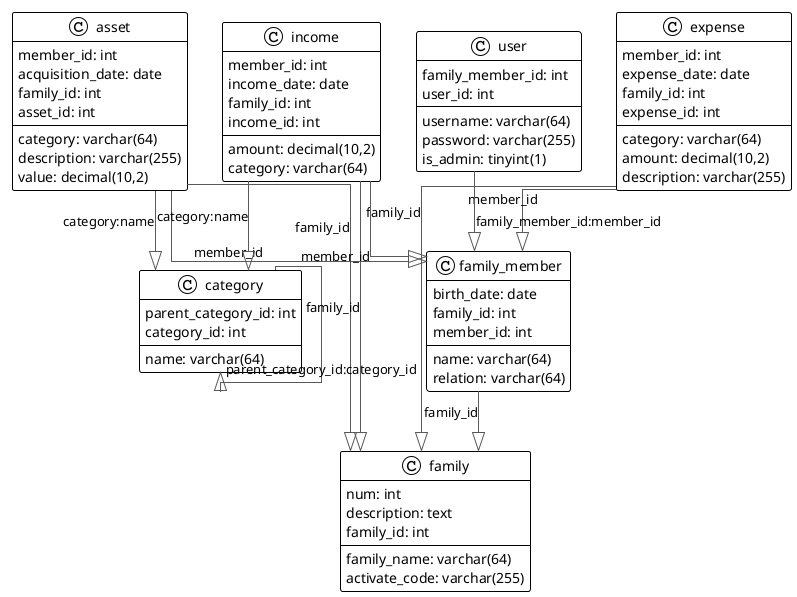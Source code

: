 @startuml

!theme plain
top to bottom direction
skinparam linetype ortho

class asset {
   category: varchar(64)
   description: varchar(255)
   value: decimal(10,2)
   member_id: int
   acquisition_date: date
   family_id: int
   asset_id: int
}
class category {
   name: varchar(64)
   parent_category_id: int
   category_id: int
}
class expense {
   member_id: int
   category: varchar(64)
   amount: decimal(10,2)
   description: varchar(255)
   expense_date: date
   family_id: int
   expense_id: int
}
class family {
   num: int
   family_name: varchar(64)
   activate_code: varchar(255)
   description: text
   family_id: int
}
class family_member {
   name: varchar(64)
   relation: varchar(64)
   birth_date: date
   family_id: int
   member_id: int
}
class income {
   member_id: int
   amount: decimal(10,2)
   category: varchar(64)
   income_date: date
   family_id: int
   income_id: int
}
class user {
   username: varchar(64)
   password: varchar(255)
   is_admin: tinyint(1)
   family_member_id: int
   user_id: int
}

asset          -[#595959,plain]-^  category      : "category:name"
asset          -[#595959,plain]-^  family        : "family_id"
asset          -[#595959,plain]-^  family_member : "member_id"
category       -[#595959,plain]-^  category      : "parent_category_id:category_id"
expense        -[#595959,plain]-^  family        : "family_id"
expense        -[#595959,plain]-^  family_member : "member_id"
family_member  -[#595959,plain]-^  family        : "family_id"
income         -[#595959,plain]-^  category      : "category:name"
income         -[#595959,plain]-^  family        : "family_id"
income         -[#595959,plain]-^  family_member : "member_id"
user           -[#595959,plain]-^  family_member : "family_member_id:member_id"
@enduml
